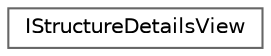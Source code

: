 digraph "Graphical Class Hierarchy"
{
 // INTERACTIVE_SVG=YES
 // LATEX_PDF_SIZE
  bgcolor="transparent";
  edge [fontname=Helvetica,fontsize=10,labelfontname=Helvetica,labelfontsize=10];
  node [fontname=Helvetica,fontsize=10,shape=box,height=0.2,width=0.4];
  rankdir="LR";
  Node0 [id="Node000000",label="IStructureDetailsView",height=0.2,width=0.4,color="grey40", fillcolor="white", style="filled",URL="$d6/de3/classIStructureDetailsView.html",tooltip="Interface class for all detail views."];
}
